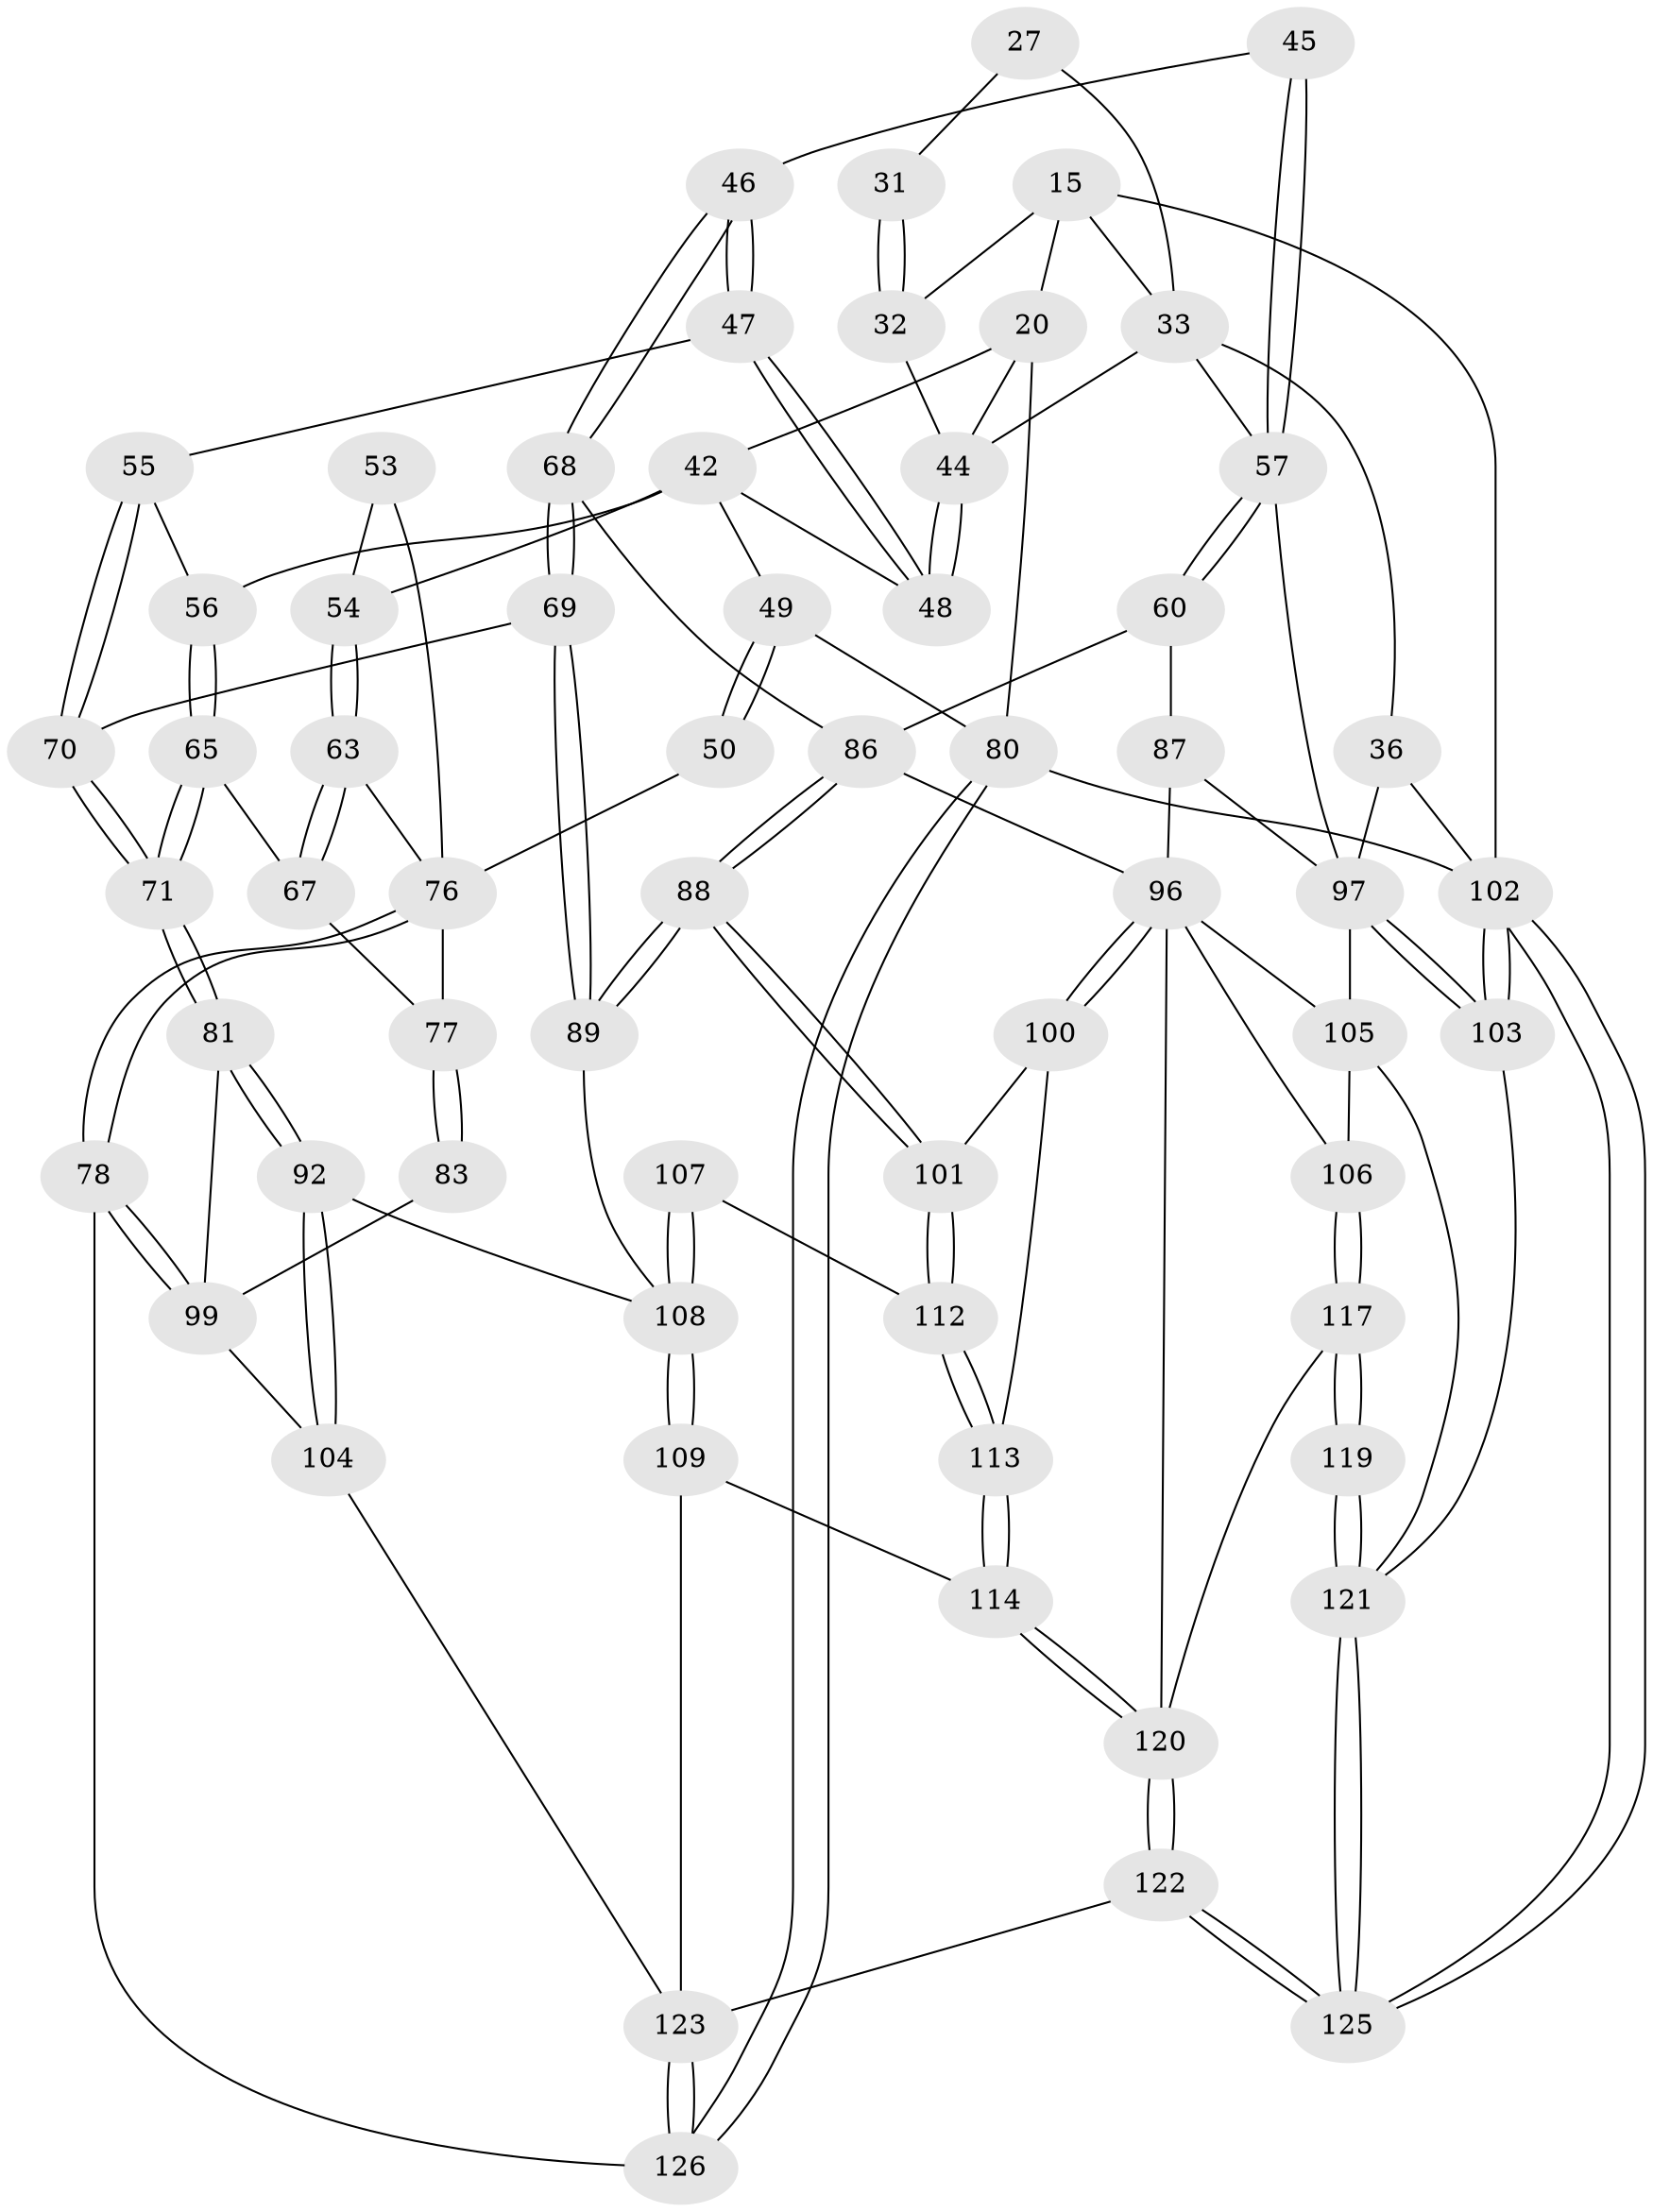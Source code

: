 // original degree distribution, {3: 0.031746031746031744, 4: 0.20634920634920634, 6: 0.2222222222222222, 5: 0.5396825396825397}
// Generated by graph-tools (version 1.1) at 2025/04/03/04/25 22:04:34]
// undirected, 63 vertices, 146 edges
graph export_dot {
graph [start="1"]
  node [color=gray90,style=filled];
  15 [pos="+0.4000163113448385+0.07910460614196822",super="+7+14"];
  20 [pos="+0.27879331953344366+0.09853014997892455",super="+9"];
  27 [pos="+0.6235362783298964+0.1794855063541684",super="+24"];
  31 [pos="+0.5197214819894707+0.18161460620270362",super="+25"];
  32 [pos="+0.5126563275276315+0.19300939890101787",super="+22"];
  33 [pos="+0.6238557867202292+0.30173017204959074",super="+26+18+19+17"];
  36 [pos="+1+0.3299879628142105",super="+35"];
  42 [pos="+0.23261048461576264+0.34978154353435076",super="+41"];
  44 [pos="+0.5083168547335969+0.30652038385698654",super="+34+28"];
  45 [pos="+0.5795287531196296+0.42386504446946055"];
  46 [pos="+0.5582664867365883+0.43689820636675203"];
  47 [pos="+0.5079428695901304+0.42689092659703615"];
  48 [pos="+0.4876638950173572+0.3821897925507501",super="+29"];
  49 [pos="+0.0701889196689286+0.339075898120308",super="+43+13"];
  50 [pos="+0+0.37638894169808035"];
  53 [pos="+0.06531971695610447+0.39503787594255024"];
  54 [pos="+0.17510059749130574+0.4146233455067182"];
  55 [pos="+0.45244680269185295+0.459096808685716"];
  56 [pos="+0.28601568110205605+0.38632609257663114"];
  57 [pos="+0.6825443055719328+0.47126193347116857",super="+40+37+38"];
  60 [pos="+0.6944641269050491+0.5457952871210802"];
  63 [pos="+0.17096676302466624+0.4201325466615218"];
  65 [pos="+0.2924171099049283+0.435135934780172"];
  67 [pos="+0.1873386388530719+0.5318291993543951",super="+66"];
  68 [pos="+0.5665001084630797+0.5384651529303521"];
  69 [pos="+0.4954177330765826+0.577831724807717"];
  70 [pos="+0.43038851345952117+0.5662349265214033"];
  71 [pos="+0.33118745935561306+0.6234144918018873"];
  76 [pos="+0+0.8160315268260073",super="+64"];
  77 [pos="+0.19399076027860876+0.5781154795973968",super="+75"];
  78 [pos="+0+0.8181102042921454"];
  80 [pos="+0+1",super="+5"];
  81 [pos="+0.32959566186978295+0.6267571442104984"];
  83 [pos="+0.2267888444344605+0.6069080902156009"];
  86 [pos="+0.6045470825083159+0.6235166635689467",super="+72"];
  87 [pos="+0.8306160903983081+0.5912475521546778",super="+84"];
  88 [pos="+0.556517714845679+0.7038102455777243"];
  89 [pos="+0.546595472641565+0.7006711701323295"];
  92 [pos="+0.3337841063661534+0.6478376563207001"];
  96 [pos="+0.6900775191746971+0.7601697253427684",super="+85+95+93"];
  97 [pos="+1+0.6605990193062727",super="+62+61+58"];
  99 [pos="+0.06163984456523934+0.7954041507293941",super="+82"];
  100 [pos="+0.5852368438995609+0.7373175383850048"];
  101 [pos="+0.5566983314824191+0.7040252851722779"];
  102 [pos="+1+1",super="+4"];
  103 [pos="+1+0.7956875097606094"];
  104 [pos="+0.259885941213148+0.8135449277028332"];
  105 [pos="+0.9223010313795478+0.7843945750272269",super="+98"];
  106 [pos="+0.8732109570965084+0.7797126020355276"];
  107 [pos="+0.48234772719595975+0.8048024014204928"];
  108 [pos="+0.4346377982427263+0.8319573818079706",super="+91+90"];
  109 [pos="+0.42278388963108304+0.862264129030633"];
  112 [pos="+0.4828934649017144+0.804751512497625"];
  113 [pos="+0.5552859697596296+0.8002696096849906"];
  114 [pos="+0.5538217476592601+0.8445857219851487"];
  117 [pos="+0.816727248807931+0.8729831704766707"];
  119 [pos="+0.8607321149800785+0.9158689410264671"];
  120 [pos="+0.6278139396822774+0.9951941569984493",super="+118"];
  121 [pos="+0.9212623366148783+0.9926624684361366",super="+115+116"];
  122 [pos="+0.5728475963478025+1"];
  123 [pos="+0.5432122921833443+1",super="+111"];
  125 [pos="+1+1"];
  126 [pos="+0.26408279648022653+1",super="+124"];
  15 -- 102 [weight=2];
  15 -- 33;
  15 -- 20;
  15 -- 32;
  20 -- 80;
  20 -- 42 [weight=2];
  20 -- 44;
  27 -- 31 [weight=2];
  27 -- 33 [weight=2];
  31 -- 32 [weight=2];
  31 -- 32;
  32 -- 44 [weight=2];
  33 -- 57 [weight=2];
  33 -- 36;
  33 -- 44;
  36 -- 102 [weight=2];
  36 -- 97 [weight=2];
  42 -- 54;
  42 -- 49 [weight=2];
  42 -- 56;
  42 -- 48;
  44 -- 48 [weight=2];
  44 -- 48;
  45 -- 46;
  45 -- 57 [weight=2];
  45 -- 57;
  46 -- 47;
  46 -- 47;
  46 -- 68;
  46 -- 68;
  47 -- 48;
  47 -- 48;
  47 -- 55;
  49 -- 50 [weight=2];
  49 -- 50;
  49 -- 80;
  50 -- 76;
  53 -- 54;
  53 -- 76;
  54 -- 63;
  54 -- 63;
  55 -- 56;
  55 -- 70;
  55 -- 70;
  56 -- 65;
  56 -- 65;
  57 -- 60;
  57 -- 60;
  57 -- 97;
  60 -- 87;
  60 -- 86;
  63 -- 67;
  63 -- 67;
  63 -- 76;
  65 -- 71;
  65 -- 71;
  65 -- 67;
  67 -- 77 [weight=2];
  68 -- 69;
  68 -- 69;
  68 -- 86;
  69 -- 70;
  69 -- 89;
  69 -- 89;
  70 -- 71;
  70 -- 71;
  71 -- 81;
  71 -- 81;
  76 -- 78;
  76 -- 78;
  76 -- 77 [weight=2];
  77 -- 83 [weight=2];
  77 -- 83;
  78 -- 99;
  78 -- 99;
  78 -- 126;
  80 -- 102 [weight=2];
  80 -- 126 [weight=2];
  80 -- 126;
  81 -- 92;
  81 -- 92;
  81 -- 99;
  83 -- 99;
  86 -- 88;
  86 -- 88;
  86 -- 96;
  87 -- 97 [weight=2];
  87 -- 96 [weight=2];
  88 -- 89;
  88 -- 89;
  88 -- 101;
  88 -- 101;
  89 -- 108;
  92 -- 104;
  92 -- 104;
  92 -- 108;
  96 -- 100;
  96 -- 100;
  96 -- 106;
  96 -- 120;
  96 -- 105;
  97 -- 103;
  97 -- 103;
  97 -- 105;
  99 -- 104;
  100 -- 101;
  100 -- 113;
  101 -- 112;
  101 -- 112;
  102 -- 103;
  102 -- 103;
  102 -- 125;
  102 -- 125;
  103 -- 121;
  104 -- 123;
  105 -- 106;
  105 -- 121;
  106 -- 117;
  106 -- 117;
  107 -- 108 [weight=2];
  107 -- 108;
  107 -- 112;
  108 -- 109;
  108 -- 109;
  109 -- 114;
  109 -- 123;
  112 -- 113;
  112 -- 113;
  113 -- 114;
  113 -- 114;
  114 -- 120;
  114 -- 120;
  117 -- 119;
  117 -- 119;
  117 -- 120;
  119 -- 121 [weight=2];
  119 -- 121;
  120 -- 122;
  120 -- 122;
  121 -- 125;
  121 -- 125;
  122 -- 123;
  122 -- 125;
  122 -- 125;
  123 -- 126 [weight=2];
  123 -- 126;
}
